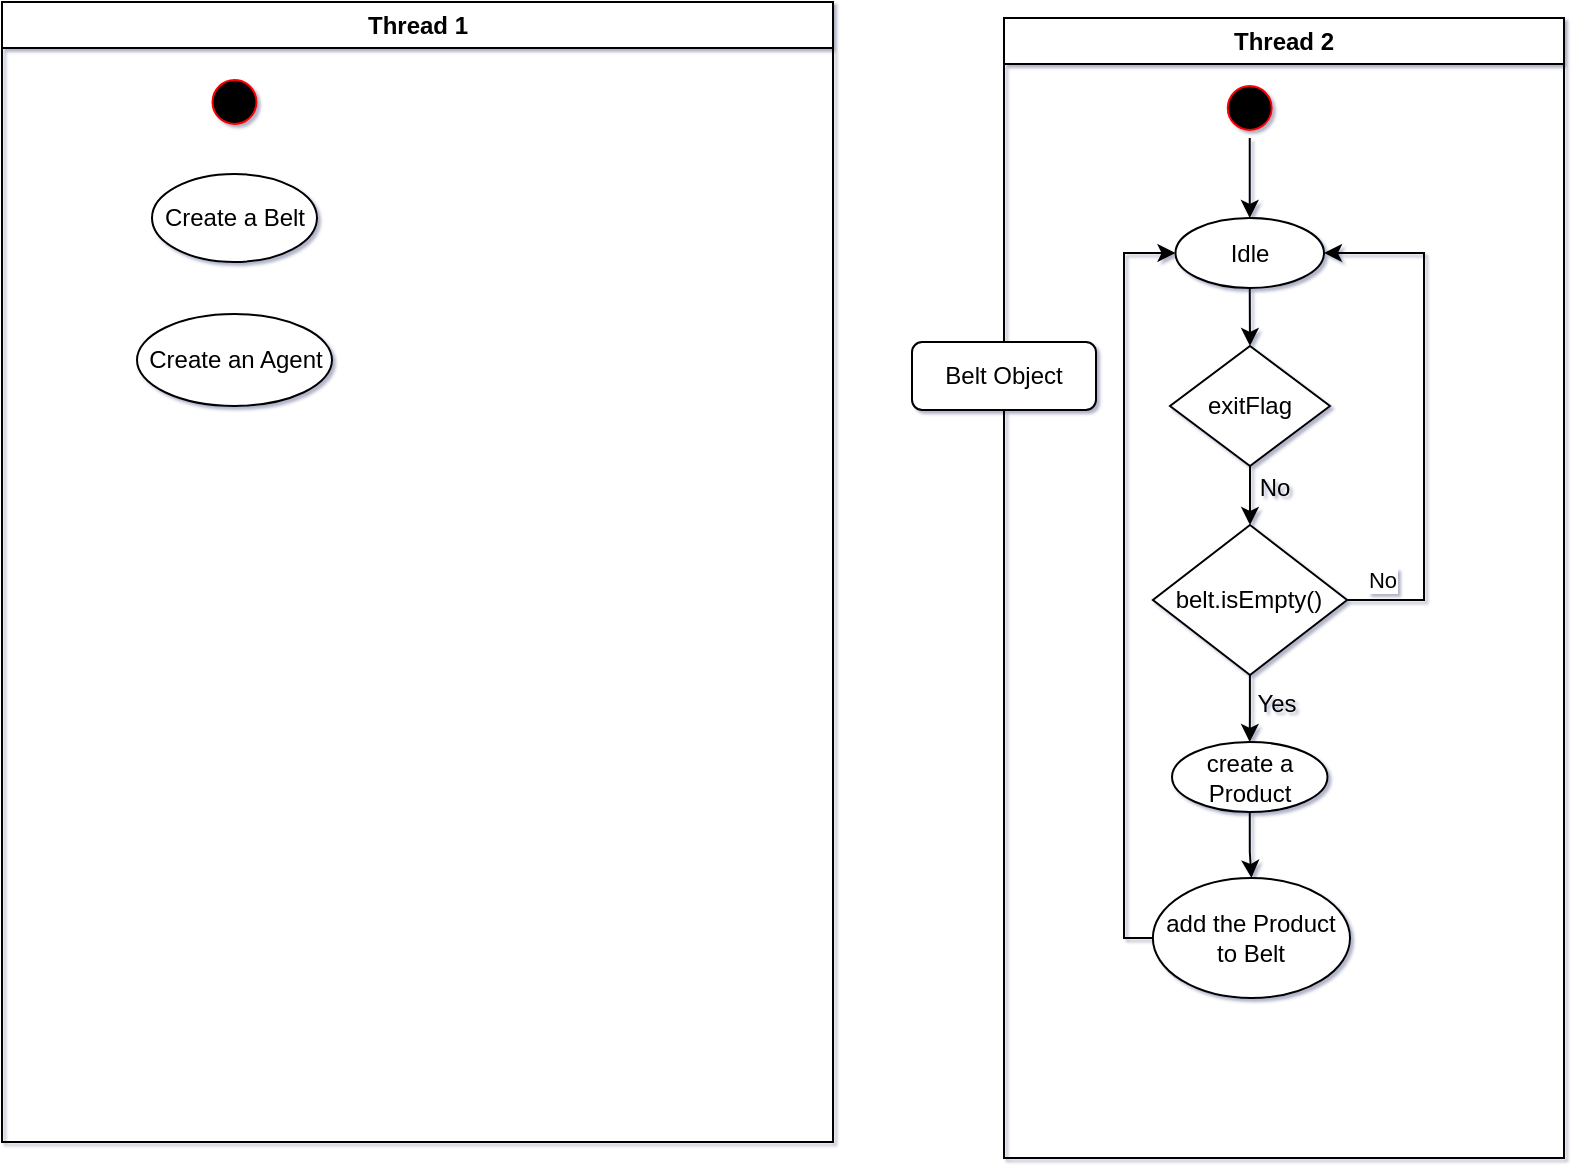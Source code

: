 <mxfile version="16.0.0" type="github">
  <diagram name="Page-1" id="e7e014a7-5840-1c2e-5031-d8a46d1fe8dd">
    <mxGraphModel dx="1350" dy="925" grid="1" gridSize="10" guides="1" tooltips="1" connect="1" arrows="1" fold="1" page="1" pageScale="1" pageWidth="1169" pageHeight="826" background="none" math="0" shadow="1">
      <root>
        <mxCell id="0" />
        <mxCell id="1" parent="0" />
        <mxCell id="3" value="Thread 2" style="swimlane;whiteSpace=wrap;strokeColor=#000000;" parent="1" vertex="1">
          <mxGeometry x="670" y="128" width="280" height="570" as="geometry" />
        </mxCell>
        <mxCell id="IZ_L9Osw-Pexkq-K0pFs-16" style="edgeStyle=orthogonalEdgeStyle;rounded=0;orthogonalLoop=1;jettySize=auto;html=1;entryX=0.5;entryY=0;entryDx=0;entryDy=0;" edge="1" parent="3" source="13" target="xOOWta2H1G1LAFOARg2k-72">
          <mxGeometry relative="1" as="geometry" />
        </mxCell>
        <mxCell id="13" value="" style="ellipse;shape=startState;fillColor=#000000;strokeColor=#ff0000;" parent="3" vertex="1">
          <mxGeometry x="107.87" y="30" width="30" height="30" as="geometry" />
        </mxCell>
        <mxCell id="IZ_L9Osw-Pexkq-K0pFs-18" style="edgeStyle=orthogonalEdgeStyle;rounded=0;orthogonalLoop=1;jettySize=auto;html=1;entryX=0.5;entryY=0;entryDx=0;entryDy=0;" edge="1" parent="3" source="xOOWta2H1G1LAFOARg2k-68" target="IZ_L9Osw-Pexkq-K0pFs-15">
          <mxGeometry relative="1" as="geometry" />
        </mxCell>
        <mxCell id="xOOWta2H1G1LAFOARg2k-68" value="exitFlag" style="rhombus;whiteSpace=wrap;html=1;" parent="3" vertex="1">
          <mxGeometry x="83" y="164" width="80" height="60" as="geometry" />
        </mxCell>
        <mxCell id="IZ_L9Osw-Pexkq-K0pFs-17" style="edgeStyle=orthogonalEdgeStyle;rounded=0;orthogonalLoop=1;jettySize=auto;html=1;entryX=0.5;entryY=0;entryDx=0;entryDy=0;" edge="1" parent="3" source="xOOWta2H1G1LAFOARg2k-72" target="xOOWta2H1G1LAFOARg2k-68">
          <mxGeometry relative="1" as="geometry" />
        </mxCell>
        <mxCell id="xOOWta2H1G1LAFOARg2k-72" value="Idle" style="ellipse;whiteSpace=wrap;html=1;" parent="3" vertex="1">
          <mxGeometry x="85.75" y="100" width="74.25" height="35" as="geometry" />
        </mxCell>
        <mxCell id="IZ_L9Osw-Pexkq-K0pFs-26" style="edgeStyle=orthogonalEdgeStyle;rounded=0;orthogonalLoop=1;jettySize=auto;html=1;entryX=0;entryY=0.5;entryDx=0;entryDy=0;" edge="1" parent="3" source="xOOWta2H1G1LAFOARg2k-73" target="xOOWta2H1G1LAFOARg2k-72">
          <mxGeometry relative="1" as="geometry">
            <Array as="points">
              <mxPoint x="60" y="460" />
              <mxPoint x="60" y="118" />
            </Array>
          </mxGeometry>
        </mxCell>
        <mxCell id="xOOWta2H1G1LAFOARg2k-73" value="add the Product to Belt" style="ellipse;whiteSpace=wrap;html=1;" parent="3" vertex="1">
          <mxGeometry x="74.44" y="430" width="98.57" height="60" as="geometry" />
        </mxCell>
        <mxCell id="xOOWta2H1G1LAFOARg2k-67" value="Belt Object" style="rounded=1;whiteSpace=wrap;html=1;" parent="3" vertex="1">
          <mxGeometry x="-46" y="162" width="92" height="34" as="geometry" />
        </mxCell>
        <mxCell id="IZ_L9Osw-Pexkq-K0pFs-25" style="edgeStyle=orthogonalEdgeStyle;rounded=0;orthogonalLoop=1;jettySize=auto;html=1;" edge="1" parent="3" source="xOOWta2H1G1LAFOARg2k-79" target="xOOWta2H1G1LAFOARg2k-73">
          <mxGeometry relative="1" as="geometry" />
        </mxCell>
        <mxCell id="xOOWta2H1G1LAFOARg2k-79" value="create a Product" style="ellipse;whiteSpace=wrap;html=1;" parent="3" vertex="1">
          <mxGeometry x="84" y="362" width="77.75" height="35" as="geometry" />
        </mxCell>
        <mxCell id="IZ_L9Osw-Pexkq-K0pFs-23" style="edgeStyle=orthogonalEdgeStyle;rounded=0;orthogonalLoop=1;jettySize=auto;html=1;entryX=1;entryY=0.5;entryDx=0;entryDy=0;exitX=1;exitY=0.5;exitDx=0;exitDy=0;" edge="1" parent="3" source="IZ_L9Osw-Pexkq-K0pFs-15" target="xOOWta2H1G1LAFOARg2k-72">
          <mxGeometry relative="1" as="geometry">
            <Array as="points">
              <mxPoint x="210" y="291" />
              <mxPoint x="210" y="118" />
            </Array>
          </mxGeometry>
        </mxCell>
        <mxCell id="IZ_L9Osw-Pexkq-K0pFs-27" value="No" style="edgeLabel;html=1;align=center;verticalAlign=middle;resizable=0;points=[];" vertex="1" connectable="0" parent="IZ_L9Osw-Pexkq-K0pFs-23">
          <mxGeometry x="0.103" y="-4" relative="1" as="geometry">
            <mxPoint x="-25" y="96" as="offset" />
          </mxGeometry>
        </mxCell>
        <mxCell id="IZ_L9Osw-Pexkq-K0pFs-24" style="edgeStyle=orthogonalEdgeStyle;rounded=0;orthogonalLoop=1;jettySize=auto;html=1;entryX=0.5;entryY=0;entryDx=0;entryDy=0;" edge="1" parent="3" source="IZ_L9Osw-Pexkq-K0pFs-15" target="xOOWta2H1G1LAFOARg2k-79">
          <mxGeometry relative="1" as="geometry" />
        </mxCell>
        <mxCell id="IZ_L9Osw-Pexkq-K0pFs-15" value="belt.isEmpty()" style="rhombus;whiteSpace=wrap;html=1;" vertex="1" parent="3">
          <mxGeometry x="74.44" y="253.5" width="97.12" height="75" as="geometry" />
        </mxCell>
        <mxCell id="2" value="Thread 1" style="swimlane;whiteSpace=wrap" parent="1" vertex="1">
          <mxGeometry x="169" y="120" width="415.5" height="570" as="geometry" />
        </mxCell>
        <mxCell id="5" value="" style="ellipse;shape=startState;fillColor=#000000;strokeColor=#ff0000;" parent="2" vertex="1">
          <mxGeometry x="101.25" y="35" width="30" height="30" as="geometry" />
        </mxCell>
        <mxCell id="xOOWta2H1G1LAFOARg2k-70" value="Create a Belt" style="ellipse;whiteSpace=wrap;html=1;" parent="2" vertex="1">
          <mxGeometry x="75" y="86" width="82.5" height="44" as="geometry" />
        </mxCell>
        <mxCell id="xOOWta2H1G1LAFOARg2k-71" value="Create an Agent" style="ellipse;whiteSpace=wrap;html=1;" parent="2" vertex="1">
          <mxGeometry x="67.5" y="156" width="97.5" height="46" as="geometry" />
        </mxCell>
        <mxCell id="IZ_L9Osw-Pexkq-K0pFs-28" value="Yes" style="text;html=1;align=center;verticalAlign=middle;resizable=0;points=[];autosize=1;strokeColor=none;fillColor=none;" vertex="1" parent="1">
          <mxGeometry x="786" y="461" width="40" height="20" as="geometry" />
        </mxCell>
        <mxCell id="IZ_L9Osw-Pexkq-K0pFs-29" value="No" style="text;html=1;align=center;verticalAlign=middle;resizable=0;points=[];autosize=1;strokeColor=none;fillColor=none;" vertex="1" parent="1">
          <mxGeometry x="790" y="353" width="30" height="20" as="geometry" />
        </mxCell>
      </root>
    </mxGraphModel>
  </diagram>
</mxfile>
